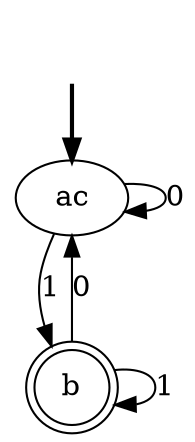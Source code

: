 digraph {
	fake [style=invisible]
	ac [root=true]
	b [shape=doublecircle]
	fake -> ac [style=bold]
	ac -> b [label=1]
	b -> b [label=1]
	b -> ac [label=0]
	ac -> ac [label=0]
}

